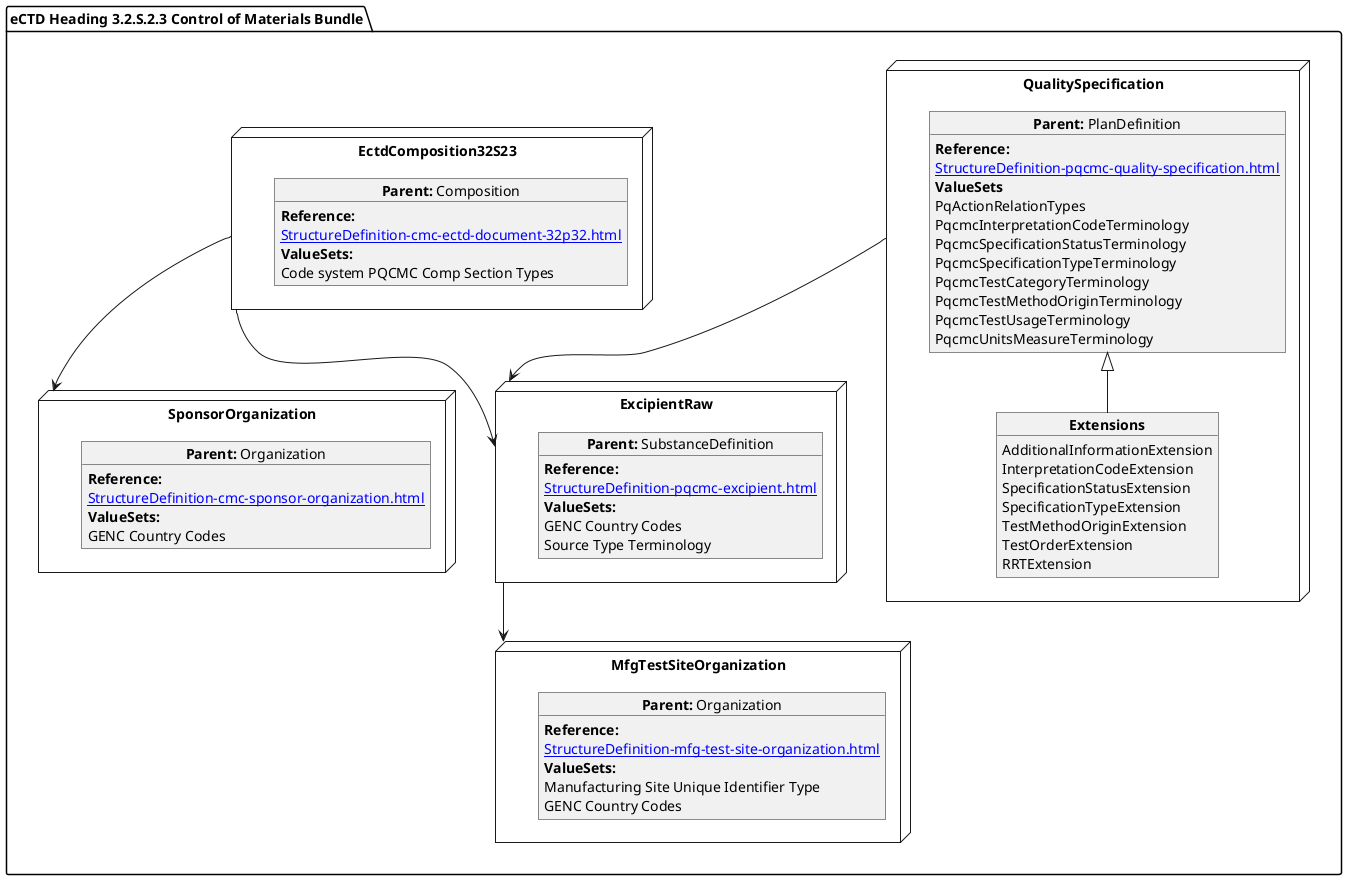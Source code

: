 @startuml
allowmixing
'Mixed model of use case and object
package "eCTD Heading 3.2.S.2.3 Control of Materials Bundle" as NODES {
  
  node "QualitySpecification" as N2 { 
      object "**Parent:** PlanDefinition" as obj2 {
          **Reference:**
      [[StructureDefinition-pqcmc-quality-specification.html]]
        **ValueSets**
        PqActionRelationTypes
        PqcmcInterpretationCodeTerminology
        PqcmcSpecificationStatusTerminology
        PqcmcSpecificationTypeTerminology
        PqcmcTestCategoryTerminology
        PqcmcTestMethodOriginTerminology
        PqcmcTestUsageTerminology
        PqcmcUnitsMeasureTerminology
    }
        object "**Extensions**" as objQSEx {
        AdditionalInformationExtension
        InterpretationCodeExtension
        SpecificationStatusExtension
        SpecificationTypeExtension
        TestMethodOriginExtension
        TestOrderExtension
        RRTExtension
    }
    obj2 <|-- objQSEx
}
  node "EctdComposition32S23" as N1 { 
      object "**Parent:** Composition" as obj1 {
          **Reference:**
      [[StructureDefinition-cmc-ectd-document-32p32.html]]
      **ValueSets:**
  Code system PQCMC Comp Section Types
    }
}

 node "SponsorOrganization" as NSO { 
      object "**Parent:** Organization" as objAu {
       **Reference:**
      [[StructureDefinition-cmc-sponsor-organization.html]]
        **ValueSets:**
        GENC Country Codes
    }
} 
  node "ExcipientRaw" as N21 { 
      object "**Parent:** SubstanceDefinition" as obj22 {
          **Reference:**
      [[StructureDefinition-pqcmc-excipient.html]]
        **ValueSets:**
          GENC Country Codes
          Source Type Terminology
    }
}
node "MfgTestSiteOrganization" as N21mfg { 
    object "**Parent:** Organization" as objTS  {
        **Reference:**
      [[StructureDefinition-mfg-test-site-organization.html]]
        **ValueSets:**
         Manufacturing Site Unique Identifier Type
         GENC Country Codes
    }
}

 

N1 --> N21
N2 --> N21
N1 --> NSO
N21 --> N21mfg
}
@enduml